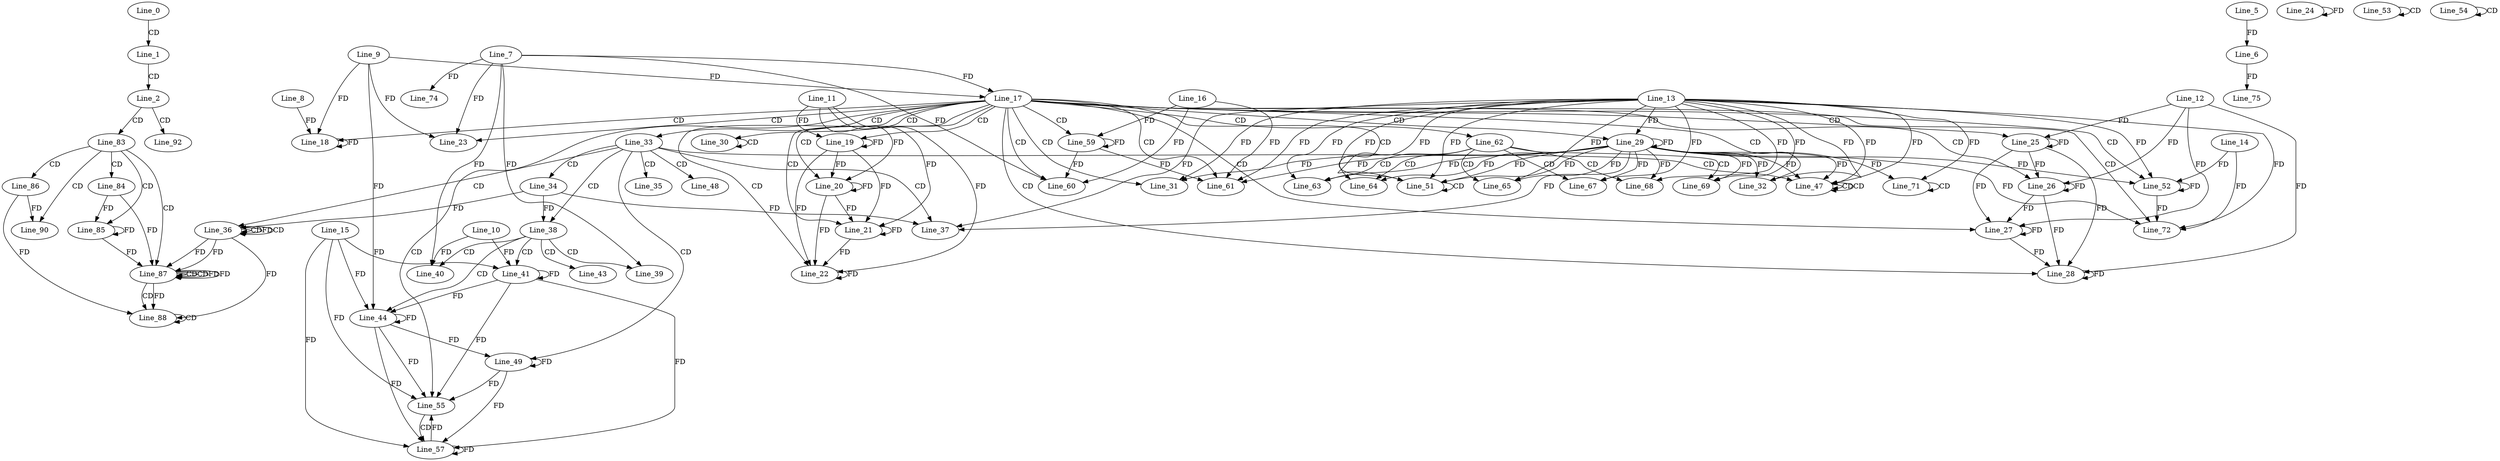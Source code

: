 digraph G {
  Line_0;
  Line_1;
  Line_2;
  Line_5;
  Line_6;
  Line_7;
  Line_17;
  Line_9;
  Line_17;
  Line_18;
  Line_8;
  Line_18;
  Line_19;
  Line_11;
  Line_19;
  Line_20;
  Line_20;
  Line_21;
  Line_21;
  Line_22;
  Line_22;
  Line_23;
  Line_24;
  Line_24;
  Line_25;
  Line_12;
  Line_25;
  Line_26;
  Line_26;
  Line_27;
  Line_27;
  Line_28;
  Line_28;
  Line_29;
  Line_13;
  Line_30;
  Line_30;
  Line_31;
  Line_32;
  Line_33;
  Line_34;
  Line_35;
  Line_36;
  Line_36;
  Line_36;
  Line_36;
  Line_37;
  Line_37;
  Line_38;
  Line_38;
  Line_38;
  Line_38;
  Line_39;
  Line_40;
  Line_10;
  Line_41;
  Line_15;
  Line_41;
  Line_43;
  Line_44;
  Line_44;
  Line_47;
  Line_47;
  Line_47;
  Line_47;
  Line_48;
  Line_49;
  Line_49;
  Line_51;
  Line_51;
  Line_52;
  Line_14;
  Line_52;
  Line_53;
  Line_53;
  Line_54;
  Line_54;
  Line_55;
  Line_57;
  Line_59;
  Line_16;
  Line_60;
  Line_61;
  Line_62;
  Line_63;
  Line_63;
  Line_64;
  Line_64;
  Line_65;
  Line_65;
  Line_67;
  Line_68;
  Line_69;
  Line_71;
  Line_71;
  Line_71;
  Line_72;
  Line_74;
  Line_6;
  Line_75;
  Line_83;
  Line_84;
  Line_85;
  Line_85;
  Line_86;
  Line_87;
  Line_87;
  Line_87;
  Line_87;
  Line_88;
  Line_88;
  Line_90;
  Line_90;
  Line_92;
  Line_0 -> Line_1 [ label="CD" ];
  Line_1 -> Line_2 [ label="CD" ];
  Line_5 -> Line_6 [ label="FD" ];
  Line_7 -> Line_17 [ label="FD" ];
  Line_9 -> Line_17 [ label="FD" ];
  Line_17 -> Line_18 [ label="CD" ];
  Line_18 -> Line_18 [ label="FD" ];
  Line_8 -> Line_18 [ label="FD" ];
  Line_9 -> Line_18 [ label="FD" ];
  Line_17 -> Line_19 [ label="CD" ];
  Line_19 -> Line_19 [ label="FD" ];
  Line_11 -> Line_19 [ label="FD" ];
  Line_17 -> Line_20 [ label="CD" ];
  Line_19 -> Line_20 [ label="FD" ];
  Line_20 -> Line_20 [ label="FD" ];
  Line_11 -> Line_20 [ label="FD" ];
  Line_17 -> Line_21 [ label="CD" ];
  Line_19 -> Line_21 [ label="FD" ];
  Line_20 -> Line_21 [ label="FD" ];
  Line_21 -> Line_21 [ label="FD" ];
  Line_11 -> Line_21 [ label="FD" ];
  Line_17 -> Line_22 [ label="CD" ];
  Line_19 -> Line_22 [ label="FD" ];
  Line_20 -> Line_22 [ label="FD" ];
  Line_21 -> Line_22 [ label="FD" ];
  Line_22 -> Line_22 [ label="FD" ];
  Line_11 -> Line_22 [ label="FD" ];
  Line_17 -> Line_23 [ label="CD" ];
  Line_7 -> Line_23 [ label="FD" ];
  Line_9 -> Line_23 [ label="FD" ];
  Line_24 -> Line_24 [ label="FD" ];
  Line_17 -> Line_25 [ label="CD" ];
  Line_25 -> Line_25 [ label="FD" ];
  Line_12 -> Line_25 [ label="FD" ];
  Line_17 -> Line_26 [ label="CD" ];
  Line_25 -> Line_26 [ label="FD" ];
  Line_26 -> Line_26 [ label="FD" ];
  Line_12 -> Line_26 [ label="FD" ];
  Line_17 -> Line_27 [ label="CD" ];
  Line_25 -> Line_27 [ label="FD" ];
  Line_26 -> Line_27 [ label="FD" ];
  Line_27 -> Line_27 [ label="FD" ];
  Line_12 -> Line_27 [ label="FD" ];
  Line_17 -> Line_28 [ label="CD" ];
  Line_25 -> Line_28 [ label="FD" ];
  Line_26 -> Line_28 [ label="FD" ];
  Line_27 -> Line_28 [ label="FD" ];
  Line_28 -> Line_28 [ label="FD" ];
  Line_12 -> Line_28 [ label="FD" ];
  Line_17 -> Line_29 [ label="CD" ];
  Line_29 -> Line_29 [ label="FD" ];
  Line_13 -> Line_29 [ label="FD" ];
  Line_17 -> Line_30 [ label="CD" ];
  Line_30 -> Line_30 [ label="CD" ];
  Line_17 -> Line_31 [ label="CD" ];
  Line_29 -> Line_31 [ label="FD" ];
  Line_13 -> Line_31 [ label="FD" ];
  Line_17 -> Line_32 [ label="CD" ];
  Line_29 -> Line_32 [ label="FD" ];
  Line_13 -> Line_32 [ label="FD" ];
  Line_17 -> Line_33 [ label="CD" ];
  Line_33 -> Line_34 [ label="CD" ];
  Line_33 -> Line_35 [ label="CD" ];
  Line_33 -> Line_36 [ label="CD" ];
  Line_36 -> Line_36 [ label="CD" ];
  Line_36 -> Line_36 [ label="FD" ];
  Line_36 -> Line_36 [ label="CD" ];
  Line_34 -> Line_36 [ label="FD" ];
  Line_33 -> Line_37 [ label="CD" ];
  Line_29 -> Line_37 [ label="FD" ];
  Line_13 -> Line_37 [ label="FD" ];
  Line_34 -> Line_37 [ label="FD" ];
  Line_33 -> Line_38 [ label="CD" ];
  Line_34 -> Line_38 [ label="FD" ];
  Line_38 -> Line_39 [ label="CD" ];
  Line_7 -> Line_39 [ label="FD" ];
  Line_38 -> Line_40 [ label="CD" ];
  Line_7 -> Line_40 [ label="FD" ];
  Line_10 -> Line_40 [ label="FD" ];
  Line_38 -> Line_41 [ label="CD" ];
  Line_41 -> Line_41 [ label="FD" ];
  Line_15 -> Line_41 [ label="FD" ];
  Line_10 -> Line_41 [ label="FD" ];
  Line_38 -> Line_43 [ label="CD" ];
  Line_38 -> Line_44 [ label="CD" ];
  Line_41 -> Line_44 [ label="FD" ];
  Line_44 -> Line_44 [ label="FD" ];
  Line_15 -> Line_44 [ label="FD" ];
  Line_9 -> Line_44 [ label="FD" ];
  Line_33 -> Line_47 [ label="CD" ];
  Line_47 -> Line_47 [ label="CD" ];
  Line_29 -> Line_47 [ label="FD" ];
  Line_13 -> Line_47 [ label="FD" ];
  Line_47 -> Line_47 [ label="CD" ];
  Line_29 -> Line_47 [ label="FD" ];
  Line_13 -> Line_47 [ label="FD" ];
  Line_33 -> Line_48 [ label="CD" ];
  Line_33 -> Line_49 [ label="CD" ];
  Line_44 -> Line_49 [ label="FD" ];
  Line_49 -> Line_49 [ label="FD" ];
  Line_17 -> Line_51 [ label="CD" ];
  Line_29 -> Line_51 [ label="FD" ];
  Line_13 -> Line_51 [ label="FD" ];
  Line_51 -> Line_51 [ label="CD" ];
  Line_29 -> Line_51 [ label="FD" ];
  Line_13 -> Line_51 [ label="FD" ];
  Line_17 -> Line_52 [ label="CD" ];
  Line_52 -> Line_52 [ label="FD" ];
  Line_14 -> Line_52 [ label="FD" ];
  Line_29 -> Line_52 [ label="FD" ];
  Line_13 -> Line_52 [ label="FD" ];
  Line_53 -> Line_53 [ label="CD" ];
  Line_54 -> Line_54 [ label="CD" ];
  Line_17 -> Line_55 [ label="CD" ];
  Line_41 -> Line_55 [ label="FD" ];
  Line_44 -> Line_55 [ label="FD" ];
  Line_49 -> Line_55 [ label="FD" ];
  Line_15 -> Line_55 [ label="FD" ];
  Line_55 -> Line_57 [ label="CD" ];
  Line_41 -> Line_57 [ label="FD" ];
  Line_44 -> Line_57 [ label="FD" ];
  Line_49 -> Line_57 [ label="FD" ];
  Line_57 -> Line_57 [ label="FD" ];
  Line_15 -> Line_57 [ label="FD" ];
  Line_17 -> Line_59 [ label="CD" ];
  Line_59 -> Line_59 [ label="FD" ];
  Line_16 -> Line_59 [ label="FD" ];
  Line_17 -> Line_60 [ label="CD" ];
  Line_7 -> Line_60 [ label="FD" ];
  Line_59 -> Line_60 [ label="FD" ];
  Line_16 -> Line_60 [ label="FD" ];
  Line_17 -> Line_61 [ label="CD" ];
  Line_29 -> Line_61 [ label="FD" ];
  Line_13 -> Line_61 [ label="FD" ];
  Line_59 -> Line_61 [ label="FD" ];
  Line_16 -> Line_61 [ label="FD" ];
  Line_17 -> Line_62 [ label="CD" ];
  Line_62 -> Line_63 [ label="CD" ];
  Line_29 -> Line_63 [ label="FD" ];
  Line_13 -> Line_63 [ label="FD" ];
  Line_62 -> Line_64 [ label="CD" ];
  Line_29 -> Line_64 [ label="FD" ];
  Line_13 -> Line_64 [ label="FD" ];
  Line_62 -> Line_65 [ label="CD" ];
  Line_29 -> Line_65 [ label="FD" ];
  Line_13 -> Line_65 [ label="FD" ];
  Line_62 -> Line_67 [ label="CD" ];
  Line_29 -> Line_67 [ label="FD" ];
  Line_13 -> Line_67 [ label="FD" ];
  Line_62 -> Line_68 [ label="CD" ];
  Line_29 -> Line_68 [ label="FD" ];
  Line_13 -> Line_68 [ label="FD" ];
  Line_62 -> Line_69 [ label="CD" ];
  Line_29 -> Line_69 [ label="FD" ];
  Line_13 -> Line_69 [ label="FD" ];
  Line_71 -> Line_71 [ label="CD" ];
  Line_29 -> Line_71 [ label="FD" ];
  Line_13 -> Line_71 [ label="FD" ];
  Line_17 -> Line_72 [ label="CD" ];
  Line_29 -> Line_72 [ label="FD" ];
  Line_13 -> Line_72 [ label="FD" ];
  Line_52 -> Line_72 [ label="FD" ];
  Line_14 -> Line_72 [ label="FD" ];
  Line_7 -> Line_74 [ label="FD" ];
  Line_6 -> Line_75 [ label="FD" ];
  Line_2 -> Line_83 [ label="CD" ];
  Line_83 -> Line_84 [ label="CD" ];
  Line_83 -> Line_85 [ label="CD" ];
  Line_84 -> Line_85 [ label="FD" ];
  Line_85 -> Line_85 [ label="FD" ];
  Line_83 -> Line_86 [ label="CD" ];
  Line_83 -> Line_87 [ label="CD" ];
  Line_87 -> Line_87 [ label="CD" ];
  Line_36 -> Line_87 [ label="FD" ];
  Line_84 -> Line_87 [ label="FD" ];
  Line_85 -> Line_87 [ label="FD" ];
  Line_87 -> Line_87 [ label="CD" ];
  Line_87 -> Line_87 [ label="FD" ];
  Line_36 -> Line_87 [ label="FD" ];
  Line_87 -> Line_88 [ label="CD" ];
  Line_88 -> Line_88 [ label="CD" ];
  Line_86 -> Line_88 [ label="FD" ];
  Line_87 -> Line_88 [ label="FD" ];
  Line_36 -> Line_88 [ label="FD" ];
  Line_83 -> Line_90 [ label="CD" ];
  Line_86 -> Line_90 [ label="FD" ];
  Line_2 -> Line_92 [ label="CD" ];
  Line_57 -> Line_55 [ label="FD" ];
  Line_87 -> Line_87 [ label="FD" ];
}
